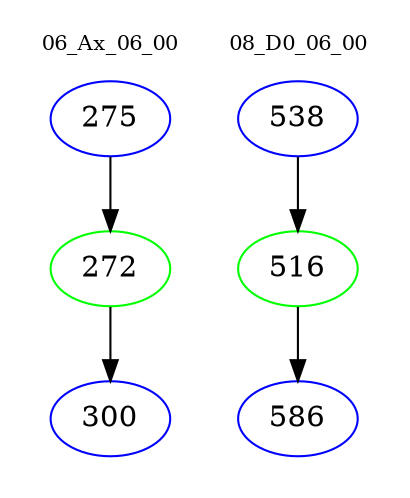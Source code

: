digraph{
subgraph cluster_0 {
color = white
label = "06_Ax_06_00";
fontsize=10;
T0_275 [label="275", color="blue"]
T0_275 -> T0_272 [color="black"]
T0_272 [label="272", color="green"]
T0_272 -> T0_300 [color="black"]
T0_300 [label="300", color="blue"]
}
subgraph cluster_1 {
color = white
label = "08_D0_06_00";
fontsize=10;
T1_538 [label="538", color="blue"]
T1_538 -> T1_516 [color="black"]
T1_516 [label="516", color="green"]
T1_516 -> T1_586 [color="black"]
T1_586 [label="586", color="blue"]
}
}
